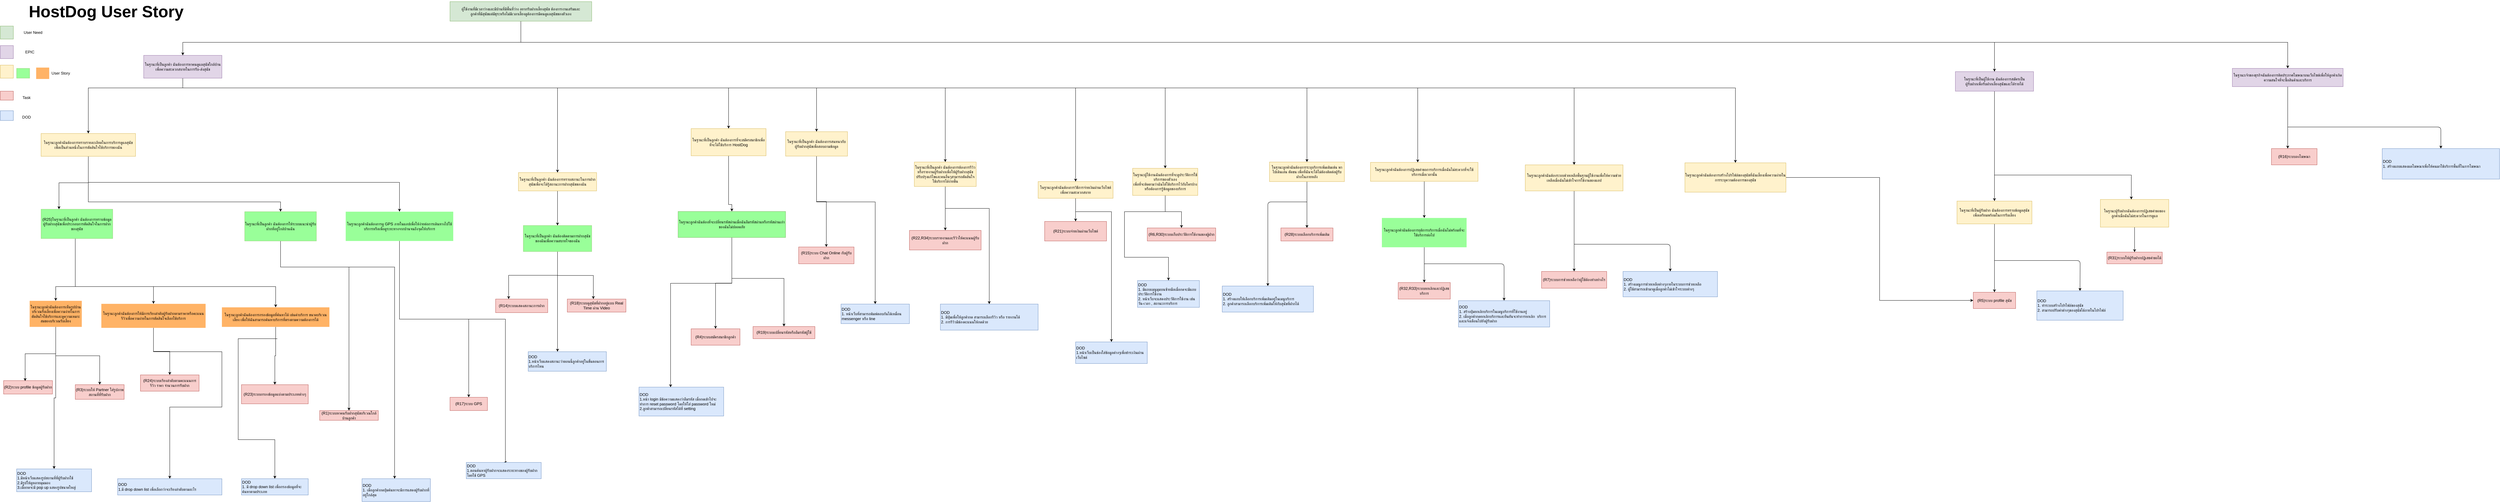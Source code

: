 <mxfile version="14.4.9" type="github">
  <diagram id="dujPgOG2GD8zu5TKNKLE" name="Page-1">
    <mxGraphModel dx="4340" dy="2250" grid="1" gridSize="10" guides="1" tooltips="1" connect="1" arrows="1" fold="1" page="1" pageScale="1" pageWidth="8000" pageHeight="2000" math="0" shadow="0">
      <root>
        <mxCell id="0" />
        <mxCell id="1" parent="0" />
        <mxCell id="nhhT_SBoXh_8rAoRiU5J-33" style="edgeStyle=orthogonalEdgeStyle;rounded=0;orthogonalLoop=1;jettySize=auto;html=1;" parent="1" source="nhhT_SBoXh_8rAoRiU5J-2" target="nhhT_SBoXh_8rAoRiU5J-16" edge="1">
          <mxGeometry relative="1" as="geometry">
            <Array as="points">
              <mxPoint x="600" y="300" />
              <mxPoint x="2275" y="300" />
            </Array>
          </mxGeometry>
        </mxCell>
        <mxCell id="nhhT_SBoXh_8rAoRiU5J-34" style="edgeStyle=orthogonalEdgeStyle;rounded=0;orthogonalLoop=1;jettySize=auto;html=1;entryX=0.5;entryY=0;entryDx=0;entryDy=0;" parent="1" source="nhhT_SBoXh_8rAoRiU5J-2" target="nhhT_SBoXh_8rAoRiU5J-8" edge="1">
          <mxGeometry relative="1" as="geometry">
            <Array as="points">
              <mxPoint x="600" y="300" />
              <mxPoint x="2545" y="300" />
            </Array>
          </mxGeometry>
        </mxCell>
        <mxCell id="jnvt6yLyoFwgxf8Hf7rp-5" style="edgeStyle=orthogonalEdgeStyle;rounded=0;orthogonalLoop=1;jettySize=auto;html=1;entryX=0.5;entryY=0;entryDx=0;entryDy=0;" parent="1" source="nhhT_SBoXh_8rAoRiU5J-2" target="jnvt6yLyoFwgxf8Hf7rp-3" edge="1">
          <mxGeometry relative="1" as="geometry">
            <mxPoint x="410" y="410" as="targetPoint" />
            <Array as="points">
              <mxPoint x="600" y="300" />
              <mxPoint x="1750" y="300" />
            </Array>
          </mxGeometry>
        </mxCell>
        <mxCell id="jnvt6yLyoFwgxf8Hf7rp-24" style="edgeStyle=orthogonalEdgeStyle;rounded=0;orthogonalLoop=1;jettySize=auto;html=1;entryX=0.5;entryY=0;entryDx=0;entryDy=0;" parent="1" source="nhhT_SBoXh_8rAoRiU5J-2" target="jnvt6yLyoFwgxf8Hf7rp-23" edge="1">
          <mxGeometry relative="1" as="geometry">
            <Array as="points">
              <mxPoint x="600" y="300" />
              <mxPoint x="2940" y="300" />
            </Array>
          </mxGeometry>
        </mxCell>
        <mxCell id="HKmxBVGciyJfvPybg_TP-6" style="edgeStyle=orthogonalEdgeStyle;rounded=0;orthogonalLoop=1;jettySize=auto;html=1;entryX=0.5;entryY=0;entryDx=0;entryDy=0;" parent="1" source="nhhT_SBoXh_8rAoRiU5J-2" target="HKmxBVGciyJfvPybg_TP-1" edge="1">
          <mxGeometry relative="1" as="geometry">
            <Array as="points">
              <mxPoint x="600" y="300" />
              <mxPoint x="3340" y="300" />
            </Array>
          </mxGeometry>
        </mxCell>
        <mxCell id="HKmxBVGciyJfvPybg_TP-15" style="edgeStyle=orthogonalEdgeStyle;rounded=0;orthogonalLoop=1;jettySize=auto;html=1;" parent="1" source="nhhT_SBoXh_8rAoRiU5J-2" target="dxZLNk9cy04sAQ8Tn0tS-6" edge="1">
          <mxGeometry relative="1" as="geometry">
            <Array as="points">
              <mxPoint x="600" y="300" />
              <mxPoint x="3615" y="300" />
            </Array>
          </mxGeometry>
        </mxCell>
        <mxCell id="HKmxBVGciyJfvPybg_TP-19" style="edgeStyle=orthogonalEdgeStyle;rounded=0;orthogonalLoop=1;jettySize=auto;html=1;entryX=0.5;entryY=0;entryDx=0;entryDy=0;" parent="1" source="nhhT_SBoXh_8rAoRiU5J-2" target="dxZLNk9cy04sAQ8Tn0tS-7" edge="1">
          <mxGeometry relative="1" as="geometry">
            <Array as="points">
              <mxPoint x="600" y="300" />
              <mxPoint x="4050" y="300" />
            </Array>
          </mxGeometry>
        </mxCell>
        <mxCell id="HKmxBVGciyJfvPybg_TP-20" style="edgeStyle=orthogonalEdgeStyle;rounded=0;orthogonalLoop=1;jettySize=auto;html=1;" parent="1" source="nhhT_SBoXh_8rAoRiU5J-2" target="dxZLNk9cy04sAQ8Tn0tS-5" edge="1">
          <mxGeometry relative="1" as="geometry">
            <Array as="points">
              <mxPoint x="600" y="300" />
              <mxPoint x="4390" y="300" />
            </Array>
          </mxGeometry>
        </mxCell>
        <mxCell id="HKmxBVGciyJfvPybg_TP-33" style="edgeStyle=orthogonalEdgeStyle;rounded=0;orthogonalLoop=1;jettySize=auto;html=1;" parent="1" source="nhhT_SBoXh_8rAoRiU5J-2" target="dxZLNk9cy04sAQ8Tn0tS-8" edge="1">
          <mxGeometry relative="1" as="geometry">
            <Array as="points">
              <mxPoint x="600" y="300" />
              <mxPoint x="310" y="300" />
            </Array>
          </mxGeometry>
        </mxCell>
        <mxCell id="HKmxBVGciyJfvPybg_TP-52" style="edgeStyle=orthogonalEdgeStyle;rounded=0;orthogonalLoop=1;jettySize=auto;html=1;entryX=0.5;entryY=0;entryDx=0;entryDy=0;" parent="1" source="nhhT_SBoXh_8rAoRiU5J-2" target="dxZLNk9cy04sAQ8Tn0tS-18" edge="1">
          <mxGeometry relative="1" as="geometry">
            <Array as="points">
              <mxPoint x="600" y="300" />
              <mxPoint x="4870" y="300" />
            </Array>
          </mxGeometry>
        </mxCell>
        <mxCell id="HKmxBVGciyJfvPybg_TP-55" style="edgeStyle=orthogonalEdgeStyle;rounded=0;orthogonalLoop=1;jettySize=auto;html=1;entryX=0.5;entryY=0;entryDx=0;entryDy=0;" parent="1" source="nhhT_SBoXh_8rAoRiU5J-2" target="dxZLNk9cy04sAQ8Tn0tS-19" edge="1">
          <mxGeometry relative="1" as="geometry">
            <Array as="points">
              <mxPoint x="600" y="300" />
              <mxPoint x="5365" y="300" />
            </Array>
          </mxGeometry>
        </mxCell>
        <mxCell id="nhhT_SBoXh_8rAoRiU5J-2" value="ในฐานะที่เป็นลูกค้า ฉันต้องการหาคนดูแลสุนัขใกล้บ้านเพื่อความสะดวกสบายในการรับ-ส่งสุนัข" style="text;html=1;strokeColor=#9673a6;fillColor=#e1d5e7;align=center;verticalAlign=middle;whiteSpace=wrap;rounded=0;" parent="1" vertex="1">
          <mxGeometry x="480" y="200" width="240" height="70" as="geometry" />
        </mxCell>
        <mxCell id="jnvt6yLyoFwgxf8Hf7rp-11" style="edgeStyle=orthogonalEdgeStyle;rounded=0;orthogonalLoop=1;jettySize=auto;html=1;entryX=0.5;entryY=0;entryDx=0;entryDy=0;" parent="1" source="nhhT_SBoXh_8rAoRiU5J-3" target="jnvt6yLyoFwgxf8Hf7rp-9" edge="1">
          <mxGeometry relative="1" as="geometry">
            <Array as="points">
              <mxPoint x="270" y="910" />
              <mxPoint x="210" y="910" />
            </Array>
          </mxGeometry>
        </mxCell>
        <mxCell id="HKmxBVGciyJfvPybg_TP-12" style="edgeStyle=orthogonalEdgeStyle;rounded=0;orthogonalLoop=1;jettySize=auto;html=1;entryX=0.5;entryY=0;entryDx=0;entryDy=0;" parent="1" source="nhhT_SBoXh_8rAoRiU5J-3" target="dxZLNk9cy04sAQ8Tn0tS-10" edge="1">
          <mxGeometry relative="1" as="geometry">
            <mxPoint x="465" y="970.32" as="targetPoint" />
            <Array as="points">
              <mxPoint x="270" y="910" />
              <mxPoint x="510" y="910" />
            </Array>
          </mxGeometry>
        </mxCell>
        <mxCell id="HKmxBVGciyJfvPybg_TP-36" style="edgeStyle=orthogonalEdgeStyle;rounded=0;orthogonalLoop=1;jettySize=auto;html=1;" parent="1" source="nhhT_SBoXh_8rAoRiU5J-3" target="dxZLNk9cy04sAQ8Tn0tS-11" edge="1">
          <mxGeometry relative="1" as="geometry">
            <Array as="points">
              <mxPoint x="270" y="910" />
              <mxPoint x="885" y="910" />
            </Array>
          </mxGeometry>
        </mxCell>
        <mxCell id="nhhT_SBoXh_8rAoRiU5J-3" value="(R25)ในฐานะที่เป็นลูกค้า ฉันต้องการทราบข้อมูลผู้รับฝากสุนัขเพื่อประกอบการตัดสินใจในการฝากของสุนัข" style="text;html=1;align=center;verticalAlign=middle;whiteSpace=wrap;rounded=0;fillColor=#99FF99;strokeColor=#97D077;" parent="1" vertex="1">
          <mxGeometry x="165" y="672.5" width="220" height="90" as="geometry" />
        </mxCell>
        <mxCell id="nhhT_SBoXh_8rAoRiU5J-30" style="edgeStyle=orthogonalEdgeStyle;rounded=0;orthogonalLoop=1;jettySize=auto;html=1;entryX=0.5;entryY=0;entryDx=0;entryDy=0;" parent="1" source="nhhT_SBoXh_8rAoRiU5J-4" target="nhhT_SBoXh_8rAoRiU5J-7" edge="1">
          <mxGeometry relative="1" as="geometry">
            <Array as="points">
              <mxPoint x="1638" y="160" />
              <mxPoint x="6160" y="160" />
            </Array>
          </mxGeometry>
        </mxCell>
        <mxCell id="nhhT_SBoXh_8rAoRiU5J-31" style="edgeStyle=orthogonalEdgeStyle;rounded=0;orthogonalLoop=1;jettySize=auto;html=1;" parent="1" source="nhhT_SBoXh_8rAoRiU5J-4" target="nhhT_SBoXh_8rAoRiU5J-2" edge="1">
          <mxGeometry relative="1" as="geometry">
            <Array as="points">
              <mxPoint x="1638" y="160" />
              <mxPoint x="600" y="160" />
            </Array>
          </mxGeometry>
        </mxCell>
        <mxCell id="HKmxBVGciyJfvPybg_TP-60" style="edgeStyle=orthogonalEdgeStyle;rounded=0;orthogonalLoop=1;jettySize=auto;html=1;entryX=0.5;entryY=0;entryDx=0;entryDy=0;" parent="1" source="nhhT_SBoXh_8rAoRiU5J-4" target="dxZLNk9cy04sAQ8Tn0tS-17" edge="1">
          <mxGeometry relative="1" as="geometry">
            <Array as="points">
              <mxPoint x="1638" y="160" />
              <mxPoint x="7060" y="160" />
            </Array>
          </mxGeometry>
        </mxCell>
        <mxCell id="nhhT_SBoXh_8rAoRiU5J-4" value="ผู้ใช้งานที่มีเวลาว่างและมีบ้านที่มีพื้นที่ว่าง อยากรับฝากเลี้ยงสุนัข ต้องการงานเสริมและ&lt;br&gt;ลูกค้าที่มีสุนัขแต่มีธุระหรือไม่มีเวลาเลี้ยงดูต้องการมีคนดูแลสุนัขของตัวเอง" style="text;html=1;strokeColor=#82b366;fillColor=#d5e8d4;align=center;verticalAlign=middle;whiteSpace=wrap;rounded=0;" parent="1" vertex="1">
          <mxGeometry x="1420" y="35" width="435" height="60" as="geometry" />
        </mxCell>
        <mxCell id="HKmxBVGciyJfvPybg_TP-5" style="edgeStyle=orthogonalEdgeStyle;rounded=0;orthogonalLoop=1;jettySize=auto;html=1;entryX=0.5;entryY=0;entryDx=0;entryDy=0;" parent="1" source="nhhT_SBoXh_8rAoRiU5J-7" target="nhhT_SBoXh_8rAoRiU5J-15" edge="1">
          <mxGeometry relative="1" as="geometry" />
        </mxCell>
        <mxCell id="HKmxBVGciyJfvPybg_TP-18" style="edgeStyle=orthogonalEdgeStyle;rounded=0;orthogonalLoop=1;jettySize=auto;html=1;" parent="1" source="nhhT_SBoXh_8rAoRiU5J-7" target="dxZLNk9cy04sAQ8Tn0tS-2" edge="1">
          <mxGeometry relative="1" as="geometry">
            <Array as="points">
              <mxPoint x="6160" y="567.5" />
              <mxPoint x="6580" y="567.5" />
            </Array>
          </mxGeometry>
        </mxCell>
        <mxCell id="nhhT_SBoXh_8rAoRiU5J-7" value="ในฐานะที่เป็นผู้ใช้งาน ฉันต้องการสมัครเป็น&lt;br&gt;ผู้รับฝากเพื่อรับฝากเลี้ยงสุนัขและได้รายได้" style="text;html=1;strokeColor=#9673a6;fillColor=#e1d5e7;align=center;verticalAlign=middle;whiteSpace=wrap;rounded=0;" parent="1" vertex="1">
          <mxGeometry x="6040" y="250" width="240" height="60" as="geometry" />
        </mxCell>
        <mxCell id="nhhT_SBoXh_8rAoRiU5J-48" style="edgeStyle=orthogonalEdgeStyle;rounded=0;orthogonalLoop=1;jettySize=auto;html=1;entryX=0.5;entryY=0;entryDx=0;entryDy=0;" parent="1" source="nhhT_SBoXh_8rAoRiU5J-8" target="nhhT_SBoXh_8rAoRiU5J-20" edge="1">
          <mxGeometry relative="1" as="geometry" />
        </mxCell>
        <mxCell id="HKmxBVGciyJfvPybg_TP-84" style="edgeStyle=orthogonalEdgeStyle;rounded=0;orthogonalLoop=1;jettySize=auto;html=1;entryX=0.5;entryY=0;entryDx=0;entryDy=0;" parent="1" source="nhhT_SBoXh_8rAoRiU5J-8" target="HKmxBVGciyJfvPybg_TP-83" edge="1">
          <mxGeometry relative="1" as="geometry">
            <Array as="points">
              <mxPoint x="2545" y="650" />
              <mxPoint x="2725" y="650" />
            </Array>
          </mxGeometry>
        </mxCell>
        <mxCell id="nhhT_SBoXh_8rAoRiU5J-8" value="ในฐานะที่เป็นลูกค้า ฉันต้องการสนทนากับผู้รับฝากสุนัขเพื่อสอบถามข้อมูล" style="text;html=1;strokeColor=#d6b656;fillColor=#fff2cc;align=center;verticalAlign=middle;whiteSpace=wrap;rounded=0;" parent="1" vertex="1">
          <mxGeometry x="2450" y="434.36" width="190" height="75" as="geometry" />
        </mxCell>
        <mxCell id="nhhT_SBoXh_8rAoRiU5J-14" value="(R2)ระบบ profile ข้อมูลผู้รับฝาก" style="text;html=1;strokeColor=#b85450;fillColor=#f8cecc;align=center;verticalAlign=middle;whiteSpace=wrap;rounded=0;" parent="1" vertex="1">
          <mxGeometry x="50" y="1198.75" width="150" height="41.25" as="geometry" />
        </mxCell>
        <mxCell id="jnvt6yLyoFwgxf8Hf7rp-8" style="edgeStyle=orthogonalEdgeStyle;rounded=0;orthogonalLoop=1;jettySize=auto;html=1;entryX=0.5;entryY=0;entryDx=0;entryDy=0;" parent="1" source="nhhT_SBoXh_8rAoRiU5J-15" target="nhhT_SBoXh_8rAoRiU5J-23" edge="1">
          <mxGeometry relative="1" as="geometry" />
        </mxCell>
        <mxCell id="nhhT_SBoXh_8rAoRiU5J-15" value="ในฐานะที่เป็นผู้รับฝาก&amp;nbsp;ฉันต้องการทราบข้อมูลสุนัขเพื่อเตรียมพร้อมในการรับเลี้ยง" style="text;html=1;strokeColor=#d6b656;fillColor=#fff2cc;align=center;verticalAlign=middle;whiteSpace=wrap;rounded=0;" parent="1" vertex="1">
          <mxGeometry x="6045" y="647.5" width="230" height="70" as="geometry" />
        </mxCell>
        <mxCell id="HKmxBVGciyJfvPybg_TP-42" style="edgeStyle=orthogonalEdgeStyle;rounded=0;orthogonalLoop=1;jettySize=auto;html=1;entryX=0.5;entryY=0;entryDx=0;entryDy=0;" parent="1" source="nhhT_SBoXh_8rAoRiU5J-16" target="dxZLNk9cy04sAQ8Tn0tS-15" edge="1">
          <mxGeometry relative="1" as="geometry">
            <Array as="points">
              <mxPoint x="2275" y="658" />
            </Array>
          </mxGeometry>
        </mxCell>
        <mxCell id="nhhT_SBoXh_8rAoRiU5J-16" value="ในฐานะที่เป็นลูกค้า ฉันต้องการที่จะสมัครสมาชิกเพื่อที่จะได้ใช้บริการ HostDog" style="text;html=1;strokeColor=#d6b656;fillColor=#fff2cc;align=center;verticalAlign=middle;whiteSpace=wrap;rounded=0;" parent="1" vertex="1">
          <mxGeometry x="2160" y="424.91" width="230" height="83.43" as="geometry" />
        </mxCell>
        <mxCell id="nhhT_SBoXh_8rAoRiU5J-20" value="(R15)ระบบ Chat Online กับผู้รับฝาก" style="text;html=1;strokeColor=#b85450;fillColor=#f8cecc;align=center;verticalAlign=middle;whiteSpace=wrap;rounded=0;" parent="1" vertex="1">
          <mxGeometry x="2490" y="788.42" width="170" height="51.58" as="geometry" />
        </mxCell>
        <mxCell id="nhhT_SBoXh_8rAoRiU5J-21" value="(R4)ระบบสมัครสมาชิกลูกค้า" style="text;html=1;strokeColor=#b85450;fillColor=#f8cecc;align=center;verticalAlign=middle;whiteSpace=wrap;rounded=0;" parent="1" vertex="1">
          <mxGeometry x="2160" y="1039.67" width="150" height="50.33" as="geometry" />
        </mxCell>
        <mxCell id="nhhT_SBoXh_8rAoRiU5J-22" style="edgeStyle=orthogonalEdgeStyle;rounded=0;orthogonalLoop=1;jettySize=auto;html=1;exitX=0.5;exitY=1;exitDx=0;exitDy=0;" parent="1" source="nhhT_SBoXh_8rAoRiU5J-21" target="nhhT_SBoXh_8rAoRiU5J-21" edge="1">
          <mxGeometry relative="1" as="geometry" />
        </mxCell>
        <mxCell id="nhhT_SBoXh_8rAoRiU5J-23" value="(R5)ระบบ profile สุนัข" style="text;html=1;strokeColor=#b85450;fillColor=#f8cecc;align=center;verticalAlign=middle;whiteSpace=wrap;rounded=0;" parent="1" vertex="1">
          <mxGeometry x="6095" y="927.5" width="130" height="50" as="geometry" />
        </mxCell>
        <mxCell id="nhhT_SBoXh_8rAoRiU5J-24" style="edgeStyle=orthogonalEdgeStyle;rounded=0;orthogonalLoop=1;jettySize=auto;html=1;exitX=0.5;exitY=1;exitDx=0;exitDy=0;" parent="1" source="nhhT_SBoXh_8rAoRiU5J-14" target="nhhT_SBoXh_8rAoRiU5J-14" edge="1">
          <mxGeometry relative="1" as="geometry" />
        </mxCell>
        <mxCell id="nhhT_SBoXh_8rAoRiU5J-25" value="(R14)ระบบแสดงสถานะการฝาก" style="text;html=1;strokeColor=#b85450;fillColor=#f8cecc;align=center;verticalAlign=middle;whiteSpace=wrap;rounded=0;" parent="1" vertex="1">
          <mxGeometry x="1560" y="948.36" width="160" height="41.64" as="geometry" />
        </mxCell>
        <mxCell id="jnvt6yLyoFwgxf8Hf7rp-16" style="edgeStyle=orthogonalEdgeStyle;rounded=0;orthogonalLoop=1;jettySize=auto;html=1;exitX=0.5;exitY=1;exitDx=0;exitDy=0;" parent="1" source="jnvt6yLyoFwgxf8Hf7rp-3" target="jnvt6yLyoFwgxf8Hf7rp-15" edge="1">
          <mxGeometry relative="1" as="geometry">
            <mxPoint x="1560" y="625.86" as="sourcePoint" />
          </mxGeometry>
        </mxCell>
        <mxCell id="jnvt6yLyoFwgxf8Hf7rp-3" value="ในฐานะที่เป็นลูกค้า ฉันต้องการทราบสถานะในการฝากสุนัขเพื่อจะได้รู้สถานะการฝากสุนัขของฉัน" style="text;html=1;strokeColor=#d6b656;fillColor=#fff2cc;align=center;verticalAlign=middle;whiteSpace=wrap;rounded=0;" parent="1" vertex="1">
          <mxGeometry x="1630" y="560" width="240" height="56.25" as="geometry" />
        </mxCell>
        <mxCell id="jnvt6yLyoFwgxf8Hf7rp-7" value="&lt;font size=&quot;1&quot;&gt;&lt;b style=&quot;font-size: 50px&quot;&gt;HostDog User Story&lt;/b&gt;&lt;/font&gt;" style="text;html=1;strokeColor=none;fillColor=none;align=center;verticalAlign=middle;whiteSpace=wrap;rounded=0;" parent="1" vertex="1">
          <mxGeometry x="110" y="30" width="510" height="70" as="geometry" />
        </mxCell>
        <mxCell id="jnvt6yLyoFwgxf8Hf7rp-12" style="edgeStyle=orthogonalEdgeStyle;rounded=0;orthogonalLoop=1;jettySize=auto;html=1;entryX=0.441;entryY=0.034;entryDx=0;entryDy=0;entryPerimeter=0;" parent="1" source="jnvt6yLyoFwgxf8Hf7rp-9" target="nhhT_SBoXh_8rAoRiU5J-14" edge="1">
          <mxGeometry relative="1" as="geometry" />
        </mxCell>
        <mxCell id="HKmxBVGciyJfvPybg_TP-63" style="edgeStyle=orthogonalEdgeStyle;rounded=0;orthogonalLoop=1;jettySize=auto;html=1;" parent="1" source="jnvt6yLyoFwgxf8Hf7rp-9" target="HKmxBVGciyJfvPybg_TP-62" edge="1">
          <mxGeometry relative="1" as="geometry" />
        </mxCell>
        <mxCell id="HKmxBVGciyJfvPybg_TP-81" style="edgeStyle=orthogonalEdgeStyle;rounded=0;orthogonalLoop=1;jettySize=auto;html=1;" parent="1" source="jnvt6yLyoFwgxf8Hf7rp-9" target="jnvt6yLyoFwgxf8Hf7rp-10" edge="1">
          <mxGeometry relative="1" as="geometry" />
        </mxCell>
        <mxCell id="jnvt6yLyoFwgxf8Hf7rp-9" value="ในฐานะลูกค้าฉันต้องการเห็นรูปบ้านบริเวณรับเลี้ยงเพื่อความง่ายในการตัดสินใจใช้บริการและดูความเหมาะสมของบริเวณรับเลี้ยง" style="text;html=1;align=center;verticalAlign=middle;whiteSpace=wrap;rounded=0;fillColor=#FFB366;" parent="1" vertex="1">
          <mxGeometry x="130" y="953.75" width="160" height="80" as="geometry" />
        </mxCell>
        <mxCell id="jnvt6yLyoFwgxf8Hf7rp-10" value="(R3)ระบบให้ Partner ใส่รูปภาพสถานที่ที่รับฝาก" style="text;html=1;strokeColor=#b85450;fillColor=#f8cecc;align=center;verticalAlign=middle;whiteSpace=wrap;rounded=0;" parent="1" vertex="1">
          <mxGeometry x="270" y="1211.25" width="150" height="45" as="geometry" />
        </mxCell>
        <mxCell id="jnvt6yLyoFwgxf8Hf7rp-17" style="edgeStyle=orthogonalEdgeStyle;rounded=0;orthogonalLoop=1;jettySize=auto;html=1;entryX=0.25;entryY=0;entryDx=0;entryDy=0;" parent="1" source="jnvt6yLyoFwgxf8Hf7rp-15" target="nhhT_SBoXh_8rAoRiU5J-25" edge="1">
          <mxGeometry relative="1" as="geometry" />
        </mxCell>
        <mxCell id="jnvt6yLyoFwgxf8Hf7rp-19" style="edgeStyle=orthogonalEdgeStyle;rounded=0;orthogonalLoop=1;jettySize=auto;html=1;" parent="1" source="jnvt6yLyoFwgxf8Hf7rp-15" target="jnvt6yLyoFwgxf8Hf7rp-18" edge="1">
          <mxGeometry relative="1" as="geometry">
            <Array as="points">
              <mxPoint x="1750" y="875.86" />
              <mxPoint x="1860" y="875.86" />
            </Array>
          </mxGeometry>
        </mxCell>
        <mxCell id="HKmxBVGciyJfvPybg_TP-73" style="edgeStyle=orthogonalEdgeStyle;rounded=0;orthogonalLoop=1;jettySize=auto;html=1;" parent="1" source="jnvt6yLyoFwgxf8Hf7rp-15" target="HKmxBVGciyJfvPybg_TP-72" edge="1">
          <mxGeometry relative="1" as="geometry">
            <Array as="points">
              <mxPoint x="1750" y="880" />
              <mxPoint x="1750" y="880" />
            </Array>
          </mxGeometry>
        </mxCell>
        <mxCell id="jnvt6yLyoFwgxf8Hf7rp-15" value="ในฐานะที่เป็นลูกค้า ฉันต้องติดตามการฝากสุนัขของฉันเพื่อความสบายใจของฉัน" style="text;html=1;align=center;verticalAlign=middle;whiteSpace=wrap;rounded=0;fillColor=#99FF99;strokeColor=#97D077;" parent="1" vertex="1">
          <mxGeometry x="1645" y="722.43" width="210" height="80" as="geometry" />
        </mxCell>
        <mxCell id="jnvt6yLyoFwgxf8Hf7rp-18" value="(R18)ระบบดูสุนัขที่ฝากอยู่แบบ Real Time ผ่าน Video" style="text;html=1;strokeColor=#b85450;fillColor=#f8cecc;align=center;verticalAlign=middle;whiteSpace=wrap;rounded=0;" parent="1" vertex="1">
          <mxGeometry x="1780" y="948.36" width="180" height="40" as="geometry" />
        </mxCell>
        <mxCell id="jnvt6yLyoFwgxf8Hf7rp-20" value="(R22,R34)ระบบรายงานและรีวิวให้คะแนนผู้รับฝาก" style="text;html=1;strokeColor=#b85450;fillColor=#f8cecc;align=center;verticalAlign=middle;whiteSpace=wrap;rounded=0;" parent="1" vertex="1">
          <mxGeometry x="2830" y="737.57" width="220" height="60" as="geometry" />
        </mxCell>
        <mxCell id="jnvt6yLyoFwgxf8Hf7rp-21" value="(R1)ระบบหาคนรับฝากสุนัขบริเวณใกล้บ้านลูกค้า" style="text;html=1;strokeColor=#b85450;fillColor=#f8cecc;align=center;verticalAlign=middle;whiteSpace=wrap;rounded=0;" parent="1" vertex="1">
          <mxGeometry x="1020" y="1290.71" width="180" height="30" as="geometry" />
        </mxCell>
        <mxCell id="jnvt6yLyoFwgxf8Hf7rp-25" style="edgeStyle=orthogonalEdgeStyle;rounded=0;orthogonalLoop=1;jettySize=auto;html=1;" parent="1" source="jnvt6yLyoFwgxf8Hf7rp-23" target="jnvt6yLyoFwgxf8Hf7rp-20" edge="1">
          <mxGeometry relative="1" as="geometry" />
        </mxCell>
        <mxCell id="HKmxBVGciyJfvPybg_TP-86" style="edgeStyle=orthogonalEdgeStyle;rounded=0;orthogonalLoop=1;jettySize=auto;html=1;entryX=0.5;entryY=0;entryDx=0;entryDy=0;" parent="1" source="jnvt6yLyoFwgxf8Hf7rp-23" target="HKmxBVGciyJfvPybg_TP-85" edge="1">
          <mxGeometry relative="1" as="geometry">
            <Array as="points">
              <mxPoint x="2940" y="670" />
              <mxPoint x="3075" y="670" />
            </Array>
          </mxGeometry>
        </mxCell>
        <mxCell id="jnvt6yLyoFwgxf8Hf7rp-23" value="ในฐานะที่เป็นลูกค้า ฉันต้องการต้องการรีวิวหรือรายงานผู้รับฝากเพื่อให้ผู้รับฝากสุนัขปรับปรุงแก้ไขและคนอื่นๆสามารถตัดสินใจใช้บริการได้ง่ายขึ้น" style="text;html=1;strokeColor=#d6b656;fillColor=#fff2cc;align=center;verticalAlign=middle;whiteSpace=wrap;rounded=0;" parent="1" vertex="1">
          <mxGeometry x="2845" y="527.57" width="190" height="75" as="geometry" />
        </mxCell>
        <mxCell id="HKmxBVGciyJfvPybg_TP-8" style="edgeStyle=orthogonalEdgeStyle;rounded=0;orthogonalLoop=1;jettySize=auto;html=1;entryX=0.5;entryY=0;entryDx=0;entryDy=0;" parent="1" source="HKmxBVGciyJfvPybg_TP-1" target="HKmxBVGciyJfvPybg_TP-7" edge="1">
          <mxGeometry relative="1" as="geometry" />
        </mxCell>
        <mxCell id="HKmxBVGciyJfvPybg_TP-88" style="edgeStyle=orthogonalEdgeStyle;rounded=0;orthogonalLoop=1;jettySize=auto;html=1;entryX=0.5;entryY=0;entryDx=0;entryDy=0;" parent="1" source="HKmxBVGciyJfvPybg_TP-1" target="HKmxBVGciyJfvPybg_TP-87" edge="1">
          <mxGeometry relative="1" as="geometry">
            <Array as="points">
              <mxPoint x="3340" y="680" />
              <mxPoint x="3450" y="680" />
              <mxPoint x="3450" y="1000" />
            </Array>
          </mxGeometry>
        </mxCell>
        <mxCell id="HKmxBVGciyJfvPybg_TP-1" value="&lt;font style=&quot;font-size: 12px&quot;&gt;ในฐานะลูกค้าฉันต้องการวิธีการจ่ายเงินผ่านเว็บไซต์เพื่อความสะดวกสบาย&lt;/font&gt;" style="text;html=1;strokeColor=#d6b656;fillColor=#fff2cc;align=center;verticalAlign=middle;whiteSpace=wrap;rounded=0;" parent="1" vertex="1">
          <mxGeometry x="3225" y="587.57" width="230" height="51.25" as="geometry" />
        </mxCell>
        <mxCell id="HKmxBVGciyJfvPybg_TP-78" style="edgeStyle=orthogonalEdgeStyle;rounded=0;orthogonalLoop=1;jettySize=auto;html=1;entryX=0.5;entryY=0;entryDx=0;entryDy=0;" parent="1" source="dxZLNk9cy04sAQ8Tn0tS-2" target="HKmxBVGciyJfvPybg_TP-77" edge="1">
          <mxGeometry relative="1" as="geometry" />
        </mxCell>
        <mxCell id="dxZLNk9cy04sAQ8Tn0tS-2" value="ในฐานะผู้รับฝากฉันต้องการปฏิเสธคำขอของลูกค้าเมื่อฉันไม่สะดวกในการดูแล" style="text;html=1;strokeColor=#d6b656;fillColor=#fff2cc;align=center;verticalAlign=middle;whiteSpace=wrap;rounded=0;" parent="1" vertex="1">
          <mxGeometry x="6485" y="642.5" width="210" height="85" as="geometry" />
        </mxCell>
        <mxCell id="HKmxBVGciyJfvPybg_TP-7" value="(R21)ระบบจ่ายเงินผ่านเว็บไซต์" style="text;html=1;strokeColor=#b85450;fillColor=#f8cecc;align=center;verticalAlign=middle;whiteSpace=wrap;rounded=0;" parent="1" vertex="1">
          <mxGeometry x="3245" y="710.0" width="190" height="60" as="geometry" />
        </mxCell>
        <mxCell id="HKmxBVGciyJfvPybg_TP-29" style="edgeStyle=orthogonalEdgeStyle;rounded=0;orthogonalLoop=1;jettySize=auto;html=1;entryX=0.5;entryY=0;entryDx=0;entryDy=0;" parent="1" source="dxZLNk9cy04sAQ8Tn0tS-4" target="HKmxBVGciyJfvPybg_TP-28" edge="1">
          <mxGeometry relative="1" as="geometry">
            <Array as="points">
              <mxPoint x="4410" y="879" />
            </Array>
          </mxGeometry>
        </mxCell>
        <mxCell id="dxZLNk9cy04sAQ8Tn0tS-4" value="ในฐานะลูกค้าฉันต้องการยุติการบริการเมื่อฉันไม่พร้อมที่จะใช้บริการต่อไป" style="text;html=1;strokeColor=none;align=center;verticalAlign=middle;whiteSpace=wrap;rounded=0;fillColor=#99FF99;" parent="1" vertex="1">
          <mxGeometry x="4280" y="699.29" width="260" height="90" as="geometry" />
        </mxCell>
        <mxCell id="HKmxBVGciyJfvPybg_TP-21" style="edgeStyle=orthogonalEdgeStyle;rounded=0;orthogonalLoop=1;jettySize=auto;html=1;entryX=0.5;entryY=0;entryDx=0;entryDy=0;" parent="1" source="dxZLNk9cy04sAQ8Tn0tS-5" target="dxZLNk9cy04sAQ8Tn0tS-4" edge="1">
          <mxGeometry relative="1" as="geometry">
            <Array as="points">
              <mxPoint x="4410" y="699" />
            </Array>
          </mxGeometry>
        </mxCell>
        <mxCell id="dxZLNk9cy04sAQ8Tn0tS-5" value="ในฐานะลูกค้าฉันต้องการปฏิเสธคำขอการบริการเมื่อฉันไม่สะดวกที่จะใช้บริการเมื่อเวลานั้น" style="text;html=1;strokeColor=#d6b656;fillColor=#fff2cc;align=center;verticalAlign=middle;whiteSpace=wrap;rounded=0;" parent="1" vertex="1">
          <mxGeometry x="4245" y="528.67" width="330" height="58.12" as="geometry" />
        </mxCell>
        <mxCell id="HKmxBVGciyJfvPybg_TP-25" style="edgeStyle=orthogonalEdgeStyle;rounded=0;orthogonalLoop=1;jettySize=auto;html=1;entryX=0.5;entryY=0;entryDx=0;entryDy=0;" parent="1" source="dxZLNk9cy04sAQ8Tn0tS-6" target="HKmxBVGciyJfvPybg_TP-22" edge="1">
          <mxGeometry relative="1" as="geometry" />
        </mxCell>
        <mxCell id="HKmxBVGciyJfvPybg_TP-91" style="edgeStyle=orthogonalEdgeStyle;rounded=0;orthogonalLoop=1;jettySize=auto;html=1;entryX=0.5;entryY=0;entryDx=0;entryDy=0;" parent="1" source="dxZLNk9cy04sAQ8Tn0tS-6" target="HKmxBVGciyJfvPybg_TP-89" edge="1">
          <mxGeometry relative="1" as="geometry">
            <Array as="points">
              <mxPoint x="3615" y="680" />
              <mxPoint x="3490" y="680" />
              <mxPoint x="3490" y="820" />
              <mxPoint x="3625" y="820" />
            </Array>
          </mxGeometry>
        </mxCell>
        <mxCell id="dxZLNk9cy04sAQ8Tn0tS-6" value="ในฐานะผู้ใช้งานฉันต้องการที่จะดูประวัติการใช้บริการของตัวเอง&lt;br&gt;เพื่อที่จะติดตามว่าฉันได้ใช้บริการไว้กับใครบ้างหรือต้องการรู้ข้อมูลของบริการ" style="text;html=1;strokeColor=#d6b656;fillColor=#fff2cc;align=center;verticalAlign=middle;whiteSpace=wrap;rounded=0;" parent="1" vertex="1">
          <mxGeometry x="3515" y="546.88" width="200" height="83.12" as="geometry" />
        </mxCell>
        <mxCell id="HKmxBVGciyJfvPybg_TP-13" value="(R24)ระบบเรียงลำดับตามคะแนนการรีวิว ราคา จำนวนการรับฝาก" style="text;html=1;strokeColor=#b85450;fillColor=#f8cecc;align=center;verticalAlign=middle;whiteSpace=wrap;rounded=0;" parent="1" vertex="1">
          <mxGeometry x="470" y="1181.25" width="180" height="50" as="geometry" />
        </mxCell>
        <mxCell id="HKmxBVGciyJfvPybg_TP-27" style="edgeStyle=orthogonalEdgeStyle;rounded=0;orthogonalLoop=1;jettySize=auto;html=1;entryX=0.5;entryY=0;entryDx=0;entryDy=0;" parent="1" source="dxZLNk9cy04sAQ8Tn0tS-7" target="HKmxBVGciyJfvPybg_TP-26" edge="1">
          <mxGeometry relative="1" as="geometry">
            <Array as="points">
              <mxPoint x="4050" y="699" />
            </Array>
          </mxGeometry>
        </mxCell>
        <mxCell id="dxZLNk9cy04sAQ8Tn0tS-7" value="ในฐานะลูกค้าฉันต้องการระบุบริการเพิ่มเติมเช่น พาไปเดินเล่น ตัดขน เพื่อที่ฉันจะได้ไม่ต้องติดต่อผู้รับฝากในภายหลัง" style="text;html=1;strokeColor=#d6b656;fillColor=#fff2cc;align=center;verticalAlign=middle;whiteSpace=wrap;rounded=0;" parent="1" vertex="1">
          <mxGeometry x="3935" y="527.57" width="230" height="60" as="geometry" />
        </mxCell>
        <mxCell id="HKmxBVGciyJfvPybg_TP-38" style="edgeStyle=orthogonalEdgeStyle;rounded=0;orthogonalLoop=1;jettySize=auto;html=1;entryX=0.25;entryY=0;entryDx=0;entryDy=0;" parent="1" source="dxZLNk9cy04sAQ8Tn0tS-8" target="nhhT_SBoXh_8rAoRiU5J-3" edge="1">
          <mxGeometry relative="1" as="geometry" />
        </mxCell>
        <mxCell id="HKmxBVGciyJfvPybg_TP-41" style="edgeStyle=orthogonalEdgeStyle;rounded=0;orthogonalLoop=1;jettySize=auto;html=1;" parent="1" source="dxZLNk9cy04sAQ8Tn0tS-8" target="HKmxBVGciyJfvPybg_TP-39" edge="1">
          <mxGeometry relative="1" as="geometry">
            <Array as="points">
              <mxPoint x="310" y="650" />
              <mxPoint x="900" y="650" />
            </Array>
          </mxGeometry>
        </mxCell>
        <mxCell id="HKmxBVGciyJfvPybg_TP-46" style="edgeStyle=orthogonalEdgeStyle;rounded=0;orthogonalLoop=1;jettySize=auto;html=1;entryX=0.5;entryY=0;entryDx=0;entryDy=0;" parent="1" source="dxZLNk9cy04sAQ8Tn0tS-8" target="dxZLNk9cy04sAQ8Tn0tS-16" edge="1">
          <mxGeometry relative="1" as="geometry">
            <Array as="points">
              <mxPoint x="310" y="590" />
              <mxPoint x="1265" y="590" />
            </Array>
          </mxGeometry>
        </mxCell>
        <mxCell id="dxZLNk9cy04sAQ8Tn0tS-8" value="ในฐานะลูกค้าฉันต้องการทราบรายละเอียดในการบริการดูแลสุนัขเพื่อเป็นส่วนหนึ่งในการตัดสินใจใช้บริการของฉัน" style="text;html=1;strokeColor=#d6b656;fillColor=#fff2cc;align=center;verticalAlign=middle;whiteSpace=wrap;rounded=0;" parent="1" vertex="1">
          <mxGeometry x="165" y="440" width="290" height="70" as="geometry" />
        </mxCell>
        <mxCell id="HKmxBVGciyJfvPybg_TP-22" value="(R6,R30)ระบบเก็บประวัติการใช้งานของผู้ฝาก" style="text;html=1;strokeColor=#b85450;fillColor=#f8cecc;align=center;verticalAlign=middle;whiteSpace=wrap;rounded=0;" parent="1" vertex="1">
          <mxGeometry x="3560" y="730.0" width="210" height="40" as="geometry" />
        </mxCell>
        <mxCell id="HKmxBVGciyJfvPybg_TP-37" style="edgeStyle=orthogonalEdgeStyle;rounded=0;orthogonalLoop=1;jettySize=auto;html=1;entryX=0.5;entryY=0;entryDx=0;entryDy=0;" parent="1" source="dxZLNk9cy04sAQ8Tn0tS-10" target="HKmxBVGciyJfvPybg_TP-13" edge="1">
          <mxGeometry relative="1" as="geometry" />
        </mxCell>
        <mxCell id="HKmxBVGciyJfvPybg_TP-65" style="edgeStyle=orthogonalEdgeStyle;rounded=0;orthogonalLoop=1;jettySize=auto;html=1;entryX=0.5;entryY=0;entryDx=0;entryDy=0;" parent="1" source="dxZLNk9cy04sAQ8Tn0tS-10" target="HKmxBVGciyJfvPybg_TP-64" edge="1">
          <mxGeometry relative="1" as="geometry">
            <Array as="points">
              <mxPoint x="510" y="1110" />
              <mxPoint x="720" y="1110" />
              <mxPoint x="720" y="1280" />
              <mxPoint x="560" y="1280" />
              <mxPoint x="560" y="1490" />
            </Array>
          </mxGeometry>
        </mxCell>
        <mxCell id="dxZLNk9cy04sAQ8Tn0tS-10" value="ในฐานะลูกค้าฉันต้องการให้มีการเรียงลำดับผู้รับฝากตามราคาหรือคะแนนรีวิวเพื่อความง่ายในการตัดสินใจเลือกใช้บริการ" style="text;html=1;align=center;verticalAlign=middle;whiteSpace=wrap;rounded=0;fillColor=#FFB366;" parent="1" vertex="1">
          <mxGeometry x="350" y="963" width="320" height="73.75" as="geometry" />
        </mxCell>
        <mxCell id="HKmxBVGciyJfvPybg_TP-26" value="(R28)ระบบเลือกบริการเพิ่มเติม" style="text;html=1;strokeColor=#b85450;fillColor=#f8cecc;align=center;verticalAlign=middle;whiteSpace=wrap;rounded=0;" parent="1" vertex="1">
          <mxGeometry x="3970" y="730" width="160" height="40" as="geometry" />
        </mxCell>
        <mxCell id="HKmxBVGciyJfvPybg_TP-28" value="(R32,R33)ระบบยกเลิกและปฏิเสธบริการ" style="text;html=1;strokeColor=#b85450;fillColor=#f8cecc;align=center;verticalAlign=middle;whiteSpace=wrap;rounded=0;" parent="1" vertex="1">
          <mxGeometry x="4330" y="897.65" width="160" height="50.71" as="geometry" />
        </mxCell>
        <mxCell id="HKmxBVGciyJfvPybg_TP-51" style="edgeStyle=orthogonalEdgeStyle;rounded=0;orthogonalLoop=1;jettySize=auto;html=1;entryX=0.5;entryY=0;entryDx=0;entryDy=0;" parent="1" source="dxZLNk9cy04sAQ8Tn0tS-11" target="HKmxBVGciyJfvPybg_TP-50" edge="1">
          <mxGeometry relative="1" as="geometry" />
        </mxCell>
        <mxCell id="HKmxBVGciyJfvPybg_TP-80" style="edgeStyle=orthogonalEdgeStyle;rounded=0;orthogonalLoop=1;jettySize=auto;html=1;entryX=0.5;entryY=0;entryDx=0;entryDy=0;" parent="1" target="HKmxBVGciyJfvPybg_TP-66" edge="1">
          <mxGeometry relative="1" as="geometry">
            <mxPoint x="890" y="1070" as="sourcePoint" />
            <Array as="points">
              <mxPoint x="770" y="1380" />
              <mxPoint x="882" y="1380" />
            </Array>
          </mxGeometry>
        </mxCell>
        <mxCell id="dxZLNk9cy04sAQ8Tn0tS-11" value="ในฐานะลูกค้าฉันต้องการกรองข้อมูลที่ค้นหาได้ เช่นค่าบริการ ขนาดบริเวณเลี้ยง เพื่อให้ฉันสามารถค้นหาบริการที่ตรงตามความต้องการได้" style="text;html=1;align=center;verticalAlign=middle;whiteSpace=wrap;rounded=0;fillColor=#FFB366;" parent="1" vertex="1">
          <mxGeometry x="720" y="973.75" width="330" height="60" as="geometry" />
        </mxCell>
        <mxCell id="HKmxBVGciyJfvPybg_TP-43" style="edgeStyle=orthogonalEdgeStyle;rounded=0;orthogonalLoop=1;jettySize=auto;html=1;entryX=0.5;entryY=0;entryDx=0;entryDy=0;" parent="1" source="dxZLNk9cy04sAQ8Tn0tS-15" target="nhhT_SBoXh_8rAoRiU5J-21" edge="1">
          <mxGeometry relative="1" as="geometry" />
        </mxCell>
        <mxCell id="HKmxBVGciyJfvPybg_TP-45" style="edgeStyle=orthogonalEdgeStyle;rounded=0;orthogonalLoop=1;jettySize=auto;html=1;entryX=0.5;entryY=0;entryDx=0;entryDy=0;" parent="1" source="dxZLNk9cy04sAQ8Tn0tS-15" target="HKmxBVGciyJfvPybg_TP-44" edge="1">
          <mxGeometry relative="1" as="geometry">
            <Array as="points">
              <mxPoint x="2285" y="884.92" />
              <mxPoint x="2445" y="884.92" />
            </Array>
          </mxGeometry>
        </mxCell>
        <mxCell id="HKmxBVGciyJfvPybg_TP-76" style="edgeStyle=orthogonalEdgeStyle;rounded=0;orthogonalLoop=1;jettySize=auto;html=1;entryX=0.373;entryY=0.005;entryDx=0;entryDy=0;entryPerimeter=0;" parent="1" source="dxZLNk9cy04sAQ8Tn0tS-15" target="HKmxBVGciyJfvPybg_TP-74" edge="1">
          <mxGeometry relative="1" as="geometry">
            <Array as="points">
              <mxPoint x="2285" y="900" />
              <mxPoint x="2097" y="900" />
            </Array>
          </mxGeometry>
        </mxCell>
        <mxCell id="dxZLNk9cy04sAQ8Tn0tS-15" value="ในฐานะลูกค้าฉันต้องที่จะเปลี่ยนรหัสผ่านเมื่อฉันลืมรหัสผ่านหรือรหัสผ่านเก่าของฉันไม่ปลอดภัย" style="text;html=1;strokeColor=#82b366;align=center;verticalAlign=middle;whiteSpace=wrap;rounded=0;fillColor=#99FF99;" parent="1" vertex="1">
          <mxGeometry x="2120" y="679.29" width="330" height="80" as="geometry" />
        </mxCell>
        <mxCell id="HKmxBVGciyJfvPybg_TP-48" style="edgeStyle=orthogonalEdgeStyle;rounded=0;orthogonalLoop=1;jettySize=auto;html=1;entryX=0.5;entryY=0;entryDx=0;entryDy=0;" parent="1" source="dxZLNk9cy04sAQ8Tn0tS-16" target="HKmxBVGciyJfvPybg_TP-47" edge="1">
          <mxGeometry relative="1" as="geometry" />
        </mxCell>
        <mxCell id="HKmxBVGciyJfvPybg_TP-71" style="edgeStyle=orthogonalEdgeStyle;rounded=0;orthogonalLoop=1;jettySize=auto;html=1;entryX=0.5;entryY=0;entryDx=0;entryDy=0;" parent="1" source="dxZLNk9cy04sAQ8Tn0tS-16" target="HKmxBVGciyJfvPybg_TP-70" edge="1">
          <mxGeometry relative="1" as="geometry">
            <Array as="points">
              <mxPoint x="1265" y="1010" />
              <mxPoint x="1590" y="1010" />
              <mxPoint x="1590" y="1450" />
            </Array>
          </mxGeometry>
        </mxCell>
        <mxCell id="dxZLNk9cy04sAQ8Tn0tS-16" value="ในฐานะลูกค้าฉันต้องการดู GPS ภายในแอปเพื่อให้ง่ายต่อการเดินทางไปใช้บริการหรือเพื่อดูระยะทางจากบ้านจนถึงจุดให้บริการ" style="text;html=1;strokeColor=none;align=center;verticalAlign=middle;whiteSpace=wrap;rounded=0;fillColor=#99FF99;" parent="1" vertex="1">
          <mxGeometry x="1100" y="680" width="330" height="90" as="geometry" />
        </mxCell>
        <mxCell id="HKmxBVGciyJfvPybg_TP-59" style="edgeStyle=orthogonalEdgeStyle;rounded=0;orthogonalLoop=1;jettySize=auto;html=1;" parent="1" source="dxZLNk9cy04sAQ8Tn0tS-17" target="HKmxBVGciyJfvPybg_TP-58" edge="1">
          <mxGeometry relative="1" as="geometry">
            <Array as="points">
              <mxPoint x="7060" y="440" />
              <mxPoint x="7060" y="440" />
            </Array>
          </mxGeometry>
        </mxCell>
        <mxCell id="dxZLNk9cy04sAQ8Tn0tS-17" value="ในฐานะเจ้าของธุรกิจฉันต้องการติดประกาศโฆษณาบนเว็บไซต์เพื่อให้ลูกค้าเกิดความสนใจที่จะซื้อสินค้าและบริการ" style="text;html=1;strokeColor=#9673a6;fillColor=#e1d5e7;align=center;verticalAlign=middle;whiteSpace=wrap;rounded=0;" parent="1" vertex="1">
          <mxGeometry x="6890" y="240" width="340" height="56" as="geometry" />
        </mxCell>
        <mxCell id="HKmxBVGciyJfvPybg_TP-40" style="edgeStyle=orthogonalEdgeStyle;rounded=0;orthogonalLoop=1;jettySize=auto;html=1;entryX=0.5;entryY=0;entryDx=0;entryDy=0;" parent="1" source="HKmxBVGciyJfvPybg_TP-39" target="jnvt6yLyoFwgxf8Hf7rp-21" edge="1">
          <mxGeometry relative="1" as="geometry">
            <Array as="points">
              <mxPoint x="900" y="850" />
              <mxPoint x="1110" y="850" />
            </Array>
          </mxGeometry>
        </mxCell>
        <mxCell id="HKmxBVGciyJfvPybg_TP-69" style="edgeStyle=orthogonalEdgeStyle;rounded=0;orthogonalLoop=1;jettySize=auto;html=1;" parent="1" source="HKmxBVGciyJfvPybg_TP-39" target="HKmxBVGciyJfvPybg_TP-68" edge="1">
          <mxGeometry relative="1" as="geometry">
            <Array as="points">
              <mxPoint x="900" y="850" />
              <mxPoint x="1250" y="850" />
            </Array>
          </mxGeometry>
        </mxCell>
        <mxCell id="HKmxBVGciyJfvPybg_TP-39" value="ในฐานะที่เป็นลูกค้า ฉันต้องการให้ระบบแนะนำผู้รับฝากที่อยู่ใกล้บ้านฉัน" style="text;html=1;align=center;verticalAlign=middle;whiteSpace=wrap;rounded=0;fillColor=#99FF99;strokeColor=#97D077;" parent="1" vertex="1">
          <mxGeometry x="790" y="680" width="220" height="90" as="geometry" />
        </mxCell>
        <mxCell id="HKmxBVGciyJfvPybg_TP-54" style="edgeStyle=orthogonalEdgeStyle;rounded=0;orthogonalLoop=1;jettySize=auto;html=1;" parent="1" source="dxZLNk9cy04sAQ8Tn0tS-18" target="HKmxBVGciyJfvPybg_TP-53" edge="1">
          <mxGeometry relative="1" as="geometry" />
        </mxCell>
        <mxCell id="dxZLNk9cy04sAQ8Tn0tS-18" value="ในฐานะลูกค้าฉันต้องระบบช่วยเหลือพื้นฐานผู้ใช้งานเพื่อให้ความช่วยเหลือเมื่อฉันไม่เข้าใจการใช้งานของแอป" style="text;html=1;strokeColor=#d6b656;fillColor=#fff2cc;align=center;verticalAlign=middle;whiteSpace=wrap;rounded=0;" parent="1" vertex="1">
          <mxGeometry x="4720" y="536.25" width="300" height="80" as="geometry" />
        </mxCell>
        <mxCell id="HKmxBVGciyJfvPybg_TP-92" style="edgeStyle=orthogonalEdgeStyle;rounded=0;orthogonalLoop=1;jettySize=auto;html=1;entryX=0;entryY=0.5;entryDx=0;entryDy=0;" parent="1" source="dxZLNk9cy04sAQ8Tn0tS-19" target="nhhT_SBoXh_8rAoRiU5J-23" edge="1">
          <mxGeometry relative="1" as="geometry" />
        </mxCell>
        <mxCell id="dxZLNk9cy04sAQ8Tn0tS-19" value="ในฐานะลูกค้าฉันต้องการสร้างโปรไฟล์ของสุนัขที่ฉันเลี้ยงเพื่อความง่ายในการระบุความต้องการของสุนัข" style="text;html=1;strokeColor=#d6b656;fillColor=#fff2cc;align=center;verticalAlign=middle;whiteSpace=wrap;rounded=0;" parent="1" vertex="1">
          <mxGeometry x="5210" y="530" width="310" height="90.07" as="geometry" />
        </mxCell>
        <mxCell id="HKmxBVGciyJfvPybg_TP-44" value="(R19)ระบบเปลี่ยนรหัสหรือลืมรหัสผู้ใช้" style="text;html=1;strokeColor=#b85450;fillColor=#f8cecc;align=center;verticalAlign=middle;whiteSpace=wrap;rounded=0;" parent="1" vertex="1">
          <mxGeometry x="2350" y="1032.67" width="190" height="37.33" as="geometry" />
        </mxCell>
        <mxCell id="HKmxBVGciyJfvPybg_TP-47" value="(R17)ระบบ GPS" style="text;html=1;strokeColor=#b85450;fillColor=#f8cecc;align=center;verticalAlign=middle;whiteSpace=wrap;rounded=0;" parent="1" vertex="1">
          <mxGeometry x="1420" y="1250" width="115" height="40.71" as="geometry" />
        </mxCell>
        <mxCell id="HKmxBVGciyJfvPybg_TP-50" value="(R23)ระบบกรองข้อมูลแบ่งตามประเภทต่างๆ" style="text;html=1;strokeColor=#b85450;fillColor=#f8cecc;align=center;verticalAlign=middle;whiteSpace=wrap;rounded=0;" parent="1" vertex="1">
          <mxGeometry x="780" y="1211.25" width="205" height="58.75" as="geometry" />
        </mxCell>
        <mxCell id="HKmxBVGciyJfvPybg_TP-53" value="(R7)ระบบการช่วยเหลือว่าผู้ใช้ต้องทำอย่างไร" style="text;html=1;strokeColor=#b85450;fillColor=#f8cecc;align=center;verticalAlign=middle;whiteSpace=wrap;rounded=0;" parent="1" vertex="1">
          <mxGeometry x="4770" y="863.5" width="200" height="51.58" as="geometry" />
        </mxCell>
        <mxCell id="HKmxBVGciyJfvPybg_TP-58" value="(R16)ระบบลงโฆษณา" style="text;html=1;strokeColor=#b85450;fillColor=#f8cecc;align=center;verticalAlign=middle;whiteSpace=wrap;rounded=0;" parent="1" vertex="1">
          <mxGeometry x="7010" y="486.25" width="140" height="50" as="geometry" />
        </mxCell>
        <mxCell id="HKmxBVGciyJfvPybg_TP-62" value="DOD&lt;br&gt;1.มีหน้าเว็บแสดงรูปสถานที่ที่ผู้รับฝากใช้&lt;br&gt;2.มีรูปให้ดูหลายมุมมอง&lt;br&gt;3.เมื่อกดจะมี pop up แสดงรูปขนาดใหญ่" style="text;html=1;strokeColor=#6c8ebf;fillColor=#dae8fc;align=left;verticalAlign=middle;whiteSpace=wrap;rounded=0;" parent="1" vertex="1">
          <mxGeometry x="90" y="1470" width="230" height="70" as="geometry" />
        </mxCell>
        <mxCell id="HKmxBVGciyJfvPybg_TP-64" value="DOD&lt;br&gt;1.มี drop down list เพื่อเลือกว่าจะเรียงลำดับตามอะไร" style="text;html=1;strokeColor=#6c8ebf;fillColor=#dae8fc;align=left;verticalAlign=middle;whiteSpace=wrap;rounded=0;" parent="1" vertex="1">
          <mxGeometry x="400" y="1500" width="320" height="50" as="geometry" />
        </mxCell>
        <mxCell id="HKmxBVGciyJfvPybg_TP-66" value="DOD&lt;br&gt;1. มี drop down list เพื่อกรองข้อมูลที่จะค้นหาตามประเภท" style="text;html=1;strokeColor=#6c8ebf;fillColor=#dae8fc;align=left;verticalAlign=middle;whiteSpace=wrap;rounded=0;" parent="1" vertex="1">
          <mxGeometry x="780" y="1500" width="205" height="50" as="geometry" />
        </mxCell>
        <mxCell id="HKmxBVGciyJfvPybg_TP-68" value="DOD&lt;br&gt;1. เมื่อลูกค้ากดปุ่มค้นหาจะมีการแสดงผู้รับฝากที่อยู่ใกล้สุด" style="text;html=1;strokeColor=#6c8ebf;fillColor=#dae8fc;align=left;verticalAlign=middle;whiteSpace=wrap;rounded=0;" parent="1" vertex="1">
          <mxGeometry x="1150" y="1500" width="210" height="70" as="geometry" />
        </mxCell>
        <mxCell id="HKmxBVGciyJfvPybg_TP-70" value="DOD&lt;br&gt;1.ตอนค้นหาผู้รับฝากจะแสดงระยะทางของผู้รับฝากโดยใช้ GPS" style="text;html=1;strokeColor=#6c8ebf;fillColor=#dae8fc;align=left;verticalAlign=middle;whiteSpace=wrap;rounded=0;" parent="1" vertex="1">
          <mxGeometry x="1470" y="1450" width="230" height="50" as="geometry" />
        </mxCell>
        <mxCell id="HKmxBVGciyJfvPybg_TP-72" value="&lt;div style=&quot;text-align: left&quot;&gt;&lt;span&gt;DOD&lt;/span&gt;&lt;/div&gt;&lt;div style=&quot;text-align: left&quot;&gt;&lt;span&gt;1.หน้าเว็บแสดงสถานะว่าตอนนี้ลูกค้าอยู่ในขั้นตอนการบริการไหน&lt;/span&gt;&lt;/div&gt;" style="text;html=1;strokeColor=#6c8ebf;fillColor=#dae8fc;align=center;verticalAlign=middle;whiteSpace=wrap;rounded=0;" parent="1" vertex="1">
          <mxGeometry x="1660" y="1110" width="240" height="60" as="geometry" />
        </mxCell>
        <mxCell id="dxZLNk9cy04sAQ8Tn0tS-21" value="" style="endArrow=classic;html=1;entryX=0.5;entryY=0;entryDx=0;entryDy=0;" parent="1" target="dxZLNk9cy04sAQ8Tn0tS-22" edge="1">
          <mxGeometry width="50" height="50" relative="1" as="geometry">
            <mxPoint x="7060" y="420" as="sourcePoint" />
            <mxPoint x="7410" y="480" as="targetPoint" />
            <Array as="points">
              <mxPoint x="7530" y="420" />
            </Array>
          </mxGeometry>
        </mxCell>
        <mxCell id="dxZLNk9cy04sAQ8Tn0tS-22" value="DOD&lt;br&gt;1. สร้างแถบแสดงผลโฆษณาเพื่อให้คนมาใช้บริการพื้นที่ในการโฆษณา&amp;nbsp;" style="text;html=1;strokeColor=#6c8ebf;fillColor=#dae8fc;align=left;verticalAlign=middle;whiteSpace=wrap;rounded=0;" parent="1" vertex="1">
          <mxGeometry x="7350" y="486.25" width="360" height="93.75" as="geometry" />
        </mxCell>
        <mxCell id="HKmxBVGciyJfvPybg_TP-74" value="DOD&lt;br&gt;1.หน้า login มีข้อความแสดงว่าลืมรหัส เมื่อกดเข้าไปจะทำการ reset password โดยให้ใส่ password ใหม่&lt;br&gt;2.ลูกค้าสามารถเปลี่ยนรหัสได้ที่ setting" style="text;html=1;strokeColor=#6c8ebf;fillColor=#dae8fc;align=left;verticalAlign=middle;whiteSpace=wrap;rounded=0;" parent="1" vertex="1">
          <mxGeometry x="2000" y="1218.75" width="260" height="88.75" as="geometry" />
        </mxCell>
        <mxCell id="dxZLNk9cy04sAQ8Tn0tS-26" value="DOD&lt;br&gt;1. ทำระบบสร้างโปรไฟล์ของสุนัข&lt;br&gt;2. สามารถปรับค่าต่างๆของสุนัขได้ภายในโปรไฟล์&amp;nbsp;" style="text;html=1;strokeColor=#6c8ebf;fillColor=#dae8fc;align=left;verticalAlign=middle;whiteSpace=wrap;rounded=0;" parent="1" vertex="1">
          <mxGeometry x="6290" y="923.36" width="265" height="90" as="geometry" />
        </mxCell>
        <mxCell id="dxZLNk9cy04sAQ8Tn0tS-27" value="" style="endArrow=classic;html=1;entryX=0.5;entryY=0;entryDx=0;entryDy=0;" parent="1" target="dxZLNk9cy04sAQ8Tn0tS-26" edge="1">
          <mxGeometry width="50" height="50" relative="1" as="geometry">
            <mxPoint x="6160" y="830" as="sourcePoint" />
            <mxPoint x="6420" y="830" as="targetPoint" />
            <Array as="points">
              <mxPoint x="6423" y="830" />
            </Array>
          </mxGeometry>
        </mxCell>
        <mxCell id="HKmxBVGciyJfvPybg_TP-77" value="(R31)ระบบให้ผู้รับฝากปฏิเสธคำขอได้" style="text;html=1;strokeColor=#b85450;fillColor=#f8cecc;align=center;verticalAlign=middle;whiteSpace=wrap;rounded=0;" parent="1" vertex="1">
          <mxGeometry x="6505" y="804.21" width="170" height="35.79" as="geometry" />
        </mxCell>
        <mxCell id="dxZLNk9cy04sAQ8Tn0tS-28" value="DOD&lt;br&gt;1. สร้างเมนูการช่วยเหลือต่างๆภายในระบบการช่วยเหลือ&lt;br&gt;2. ผู้ใช้สามารถเข้ามาดูเมื่อลูกค้าไม่เข้าใจระบบต่างๆ" style="text;html=1;strokeColor=#6c8ebf;fillColor=#dae8fc;align=left;verticalAlign=middle;whiteSpace=wrap;rounded=0;" parent="1" vertex="1">
          <mxGeometry x="5020" y="863.5" width="290" height="78" as="geometry" />
        </mxCell>
        <mxCell id="dxZLNk9cy04sAQ8Tn0tS-29" value="" style="endArrow=classic;html=1;entryX=0.5;entryY=0;entryDx=0;entryDy=0;" parent="1" target="dxZLNk9cy04sAQ8Tn0tS-28" edge="1">
          <mxGeometry width="50" height="50" relative="1" as="geometry">
            <mxPoint x="4870" y="780" as="sourcePoint" />
            <mxPoint x="5170" y="780" as="targetPoint" />
            <Array as="points">
              <mxPoint x="5165" y="780" />
            </Array>
          </mxGeometry>
        </mxCell>
        <mxCell id="dxZLNk9cy04sAQ8Tn0tS-30" value="DOD&lt;br&gt;1. สร้างปุ่มยกเลิกบริการในเมนูบริการที่ใช้งานอยู่&lt;br&gt;2. เมื่อลูกค้ากดยกเลิกบริการและยืนยันจะทำการยกเลิก&amp;nbsp; บริการและแจ้งเตือนไปยังผู้รับฝาก" style="text;html=1;strokeColor=#6c8ebf;fillColor=#dae8fc;align=left;verticalAlign=middle;whiteSpace=wrap;rounded=0;" parent="1" vertex="1">
          <mxGeometry x="4515" y="953.25" width="280" height="81" as="geometry" />
        </mxCell>
        <mxCell id="dxZLNk9cy04sAQ8Tn0tS-31" value="" style="endArrow=classic;html=1;entryX=0.5;entryY=0;entryDx=0;entryDy=0;" parent="1" target="dxZLNk9cy04sAQ8Tn0tS-30" edge="1">
          <mxGeometry width="50" height="50" relative="1" as="geometry">
            <mxPoint x="4410" y="840" as="sourcePoint" />
            <mxPoint x="4670" y="840" as="targetPoint" />
            <Array as="points">
              <mxPoint x="4655" y="840" />
            </Array>
          </mxGeometry>
        </mxCell>
        <mxCell id="HKmxBVGciyJfvPybg_TP-83" value="DOD&lt;br&gt;&lt;div&gt;&lt;span&gt;1. หน้าเว็บที่สามารถพิมพ์ตอบกันได้เหมื่อน messenger หรือ line&lt;/span&gt;&lt;/div&gt;" style="text;html=1;strokeColor=#6c8ebf;fillColor=#dae8fc;align=left;verticalAlign=middle;whiteSpace=wrap;rounded=0;" parent="1" vertex="1">
          <mxGeometry x="2620" y="963.75" width="210" height="60" as="geometry" />
        </mxCell>
        <mxCell id="dxZLNk9cy04sAQ8Tn0tS-33" value="" style="endArrow=classic;html=1;entryX=0.5;entryY=0;entryDx=0;entryDy=0;" parent="1" target="dxZLNk9cy04sAQ8Tn0tS-35" edge="1">
          <mxGeometry width="50" height="50" relative="1" as="geometry">
            <mxPoint x="4050" y="650" as="sourcePoint" />
            <mxPoint x="3910" y="900" as="targetPoint" />
            <Array as="points">
              <mxPoint x="3930" y="650" />
            </Array>
          </mxGeometry>
        </mxCell>
        <mxCell id="dxZLNk9cy04sAQ8Tn0tS-35" value="DOD&lt;br&gt;1. สร้างแถบให้เลือกบริการเพิ่มเติมอยู่ในเมนูบริการ&lt;br&gt;2. ลูกค้าสามารถเลือกบริการเพิ่มเติมให้กับสุนัขที่ฝากได้" style="text;html=1;strokeColor=#6c8ebf;fillColor=#dae8fc;align=left;verticalAlign=middle;whiteSpace=wrap;rounded=0;" parent="1" vertex="1">
          <mxGeometry x="3790" y="908.36" width="280" height="80" as="geometry" />
        </mxCell>
        <mxCell id="HKmxBVGciyJfvPybg_TP-85" value="DOD&lt;br&gt;1. มีปุ่มเพื่อให้ลูกค้ากด สามารถเลือกรีวิว หรือ รายงานได้&lt;br&gt;2. การรีวิวมีช่องคะแนนให้กดด้วย" style="text;html=1;strokeColor=#6c8ebf;fillColor=#dae8fc;align=left;verticalAlign=middle;whiteSpace=wrap;rounded=0;" parent="1" vertex="1">
          <mxGeometry x="2925" y="963.75" width="300" height="80" as="geometry" />
        </mxCell>
        <mxCell id="HKmxBVGciyJfvPybg_TP-87" value="DOD&lt;br&gt;1.หน้าเว็บเป็นช่องใส่ข้อมูลต่างๆเพื่อชำระเงินผ่านเว็บไซต์" style="text;html=1;strokeColor=#6c8ebf;fillColor=#dae8fc;align=left;verticalAlign=middle;whiteSpace=wrap;rounded=0;" parent="1" vertex="1">
          <mxGeometry x="3340" y="1080" width="220" height="66.25" as="geometry" />
        </mxCell>
        <mxCell id="HKmxBVGciyJfvPybg_TP-89" value="DOD&lt;br&gt;1. มีแถบเมนูมุมบนซ้ายมือเมื่อกดจะมีแถบประวัติการใช้งาน&lt;br&gt;2. หน้าเว็บจะแสดงประวัติการใช้งาน เช่น วัน-เวลา , สถานะการบริการ" style="text;html=1;strokeColor=#6c8ebf;fillColor=#dae8fc;align=left;verticalAlign=middle;whiteSpace=wrap;rounded=0;" parent="1" vertex="1">
          <mxGeometry x="3530" y="891.4" width="190" height="82.35" as="geometry" />
        </mxCell>
        <mxCell id="HKmxBVGciyJfvPybg_TP-95" value="" style="rounded=0;whiteSpace=wrap;html=1;strokeColor=#d6b656;fillColor=#fff2cc;" parent="1" vertex="1">
          <mxGeometry x="40" y="230" width="40" height="40" as="geometry" />
        </mxCell>
        <mxCell id="HKmxBVGciyJfvPybg_TP-96" value="" style="rounded=0;whiteSpace=wrap;html=1;strokeColor=#97D077;fillColor=#99FF99;" parent="1" vertex="1">
          <mxGeometry x="90" y="240" width="40" height="30" as="geometry" />
        </mxCell>
        <mxCell id="HKmxBVGciyJfvPybg_TP-97" value="" style="text;html=1;strokeColor=#82b366;fillColor=#d5e8d4;align=center;verticalAlign=middle;whiteSpace=wrap;rounded=0;" parent="1" vertex="1">
          <mxGeometry x="40" y="110" width="40" height="40" as="geometry" />
        </mxCell>
        <mxCell id="HKmxBVGciyJfvPybg_TP-98" value="" style="text;html=1;strokeColor=#9673a6;fillColor=#e1d5e7;align=center;verticalAlign=middle;whiteSpace=wrap;rounded=0;" parent="1" vertex="1">
          <mxGeometry x="40" y="170" width="40" height="40" as="geometry" />
        </mxCell>
        <mxCell id="HKmxBVGciyJfvPybg_TP-100" value="" style="text;html=1;align=center;verticalAlign=middle;whiteSpace=wrap;rounded=0;fillColor=#FFB366;" parent="1" vertex="1">
          <mxGeometry x="150" y="237.5" width="40" height="35" as="geometry" />
        </mxCell>
        <mxCell id="HKmxBVGciyJfvPybg_TP-101" value="" style="text;html=1;strokeColor=#b85450;fillColor=#f8cecc;align=center;verticalAlign=middle;whiteSpace=wrap;rounded=0;" parent="1" vertex="1">
          <mxGeometry x="40" y="310" width="40" height="27.52" as="geometry" />
        </mxCell>
        <mxCell id="HKmxBVGciyJfvPybg_TP-103" value="" style="text;html=1;strokeColor=#6c8ebf;fillColor=#dae8fc;align=left;verticalAlign=middle;whiteSpace=wrap;rounded=0;" parent="1" vertex="1">
          <mxGeometry x="40" y="370" width="40" height="30" as="geometry" />
        </mxCell>
        <mxCell id="HKmxBVGciyJfvPybg_TP-105" value="User Need" style="text;html=1;align=center;verticalAlign=middle;resizable=0;points=[];autosize=1;" parent="1" vertex="1">
          <mxGeometry x="105" y="120" width="70" height="20" as="geometry" />
        </mxCell>
        <mxCell id="HKmxBVGciyJfvPybg_TP-106" value="EPIC" style="text;html=1;align=center;verticalAlign=middle;resizable=0;points=[];autosize=1;" parent="1" vertex="1">
          <mxGeometry x="110" y="180" width="40" height="20" as="geometry" />
        </mxCell>
        <mxCell id="HKmxBVGciyJfvPybg_TP-108" value="User Story" style="text;html=1;align=center;verticalAlign=middle;resizable=0;points=[];autosize=1;" parent="1" vertex="1">
          <mxGeometry x="190" y="245" width="70" height="20" as="geometry" />
        </mxCell>
        <mxCell id="HKmxBVGciyJfvPybg_TP-109" value="Task" style="text;html=1;align=center;verticalAlign=middle;resizable=0;points=[];autosize=1;" parent="1" vertex="1">
          <mxGeometry x="100" y="320" width="40" height="20" as="geometry" />
        </mxCell>
        <mxCell id="HKmxBVGciyJfvPybg_TP-110" value="DOD" style="text;html=1;align=center;verticalAlign=middle;resizable=0;points=[];autosize=1;" parent="1" vertex="1">
          <mxGeometry x="100" y="380" width="40" height="20" as="geometry" />
        </mxCell>
      </root>
    </mxGraphModel>
  </diagram>
</mxfile>
